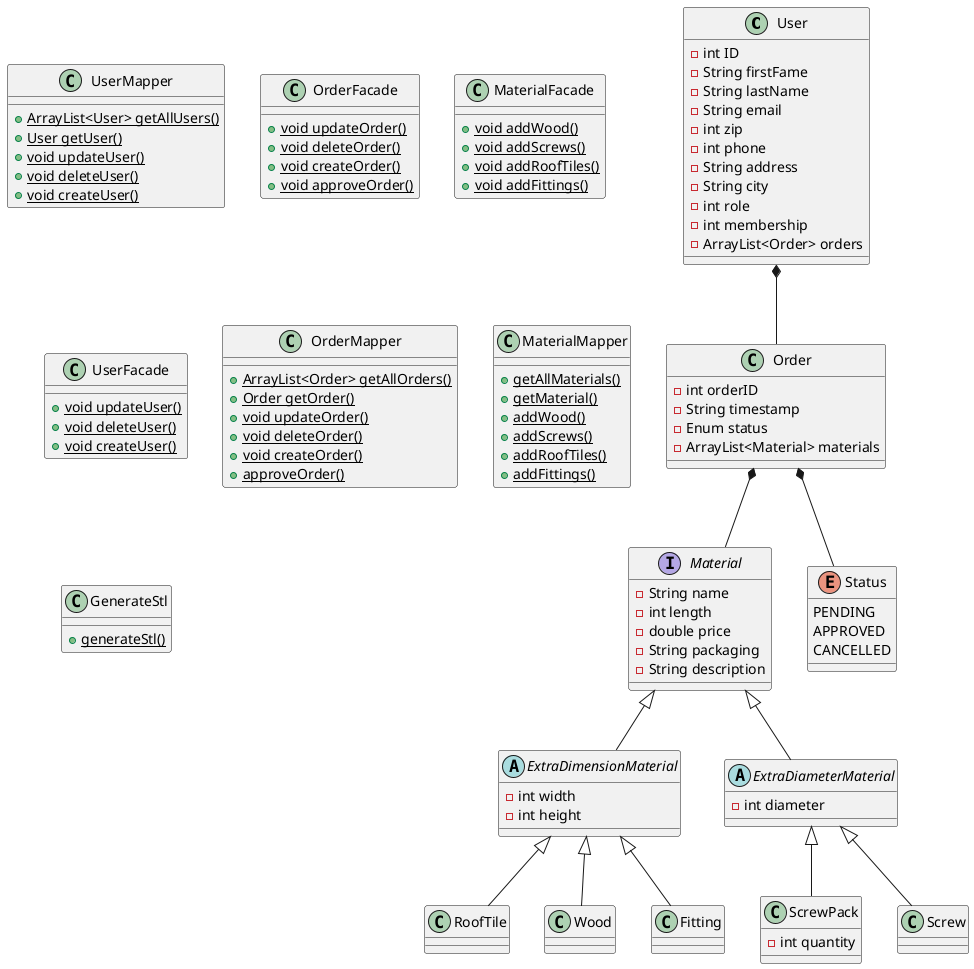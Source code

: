@startuml
'https://plantuml.com/class-diagram

class User {
- int ID
- String firstFame
- String lastName
- String email
- int zip
- int phone
- String address
- String city
- int role
- int membership
- ArrayList<Order> orders
}

class Order {
- int orderID
- String timestamp
- Enum status
- ArrayList<Material> materials
}

class UserMapper{
+ {static} ArrayList<User> getAllUsers()
+ {static} User getUser()
+ {static} void updateUser()
+ {static} void deleteUser()
+ {static} void createUser()
}

class OrderFacade{
+ {static} void updateOrder()
+ {static} void deleteOrder()
+ {static} void createOrder()
+ {static} void approveOrder()
}

class MaterialFacade{
+ {static} void addWood()
+ {static} void addScrews()
+ {static} void addRoofTiles()
+ {static} void addFittings()
}

class UserFacade{
+ {static} void updateUser()
+ {static} void deleteUser()
+ {static} void createUser()
}

class OrderMapper{
+ {static} ArrayList<Order> getAllOrders()
+ {static} Order getOrder()
+ {static} void updateOrder()
+ {static} void deleteOrder()
+ {static} void createOrder()
+ {static} approveOrder()
}

class MaterialMapper{
+ {static} getAllMaterials()
+ {static} getMaterial()
+ {static} addWood()
+ {static} addScrews()
+ {static} addRoofTiles()
+ {static} addFittings()
}

class GenerateStl {
+ {static} generateStl()
}

interface Material {
- String name
- int length
- double price
- String packaging
- String description
}

abstract class ExtraDimensionMaterial {
- int width
- int height
}

class RoofTile {
}

class Wood {
}

class Fitting {
}

abstract class ExtraDiameterMaterial {
- int diameter
}

class ScrewPack {
- int quantity
}

class Screw {
}

Enum Status {
    PENDING
    APPROVED
    CANCELLED
}

Material <|-- ExtraDimensionMaterial
ExtraDimensionMaterial <|-- RoofTile
ExtraDimensionMaterial <|-- Wood
ExtraDimensionMaterial <|-- Fitting
Material <|-- ExtraDiameterMaterial
ExtraDiameterMaterial <|-- ScrewPack
ExtraDiameterMaterial <|-- Screw

Order *-- Material
Order *-- Status
User *-- Order

@enduml